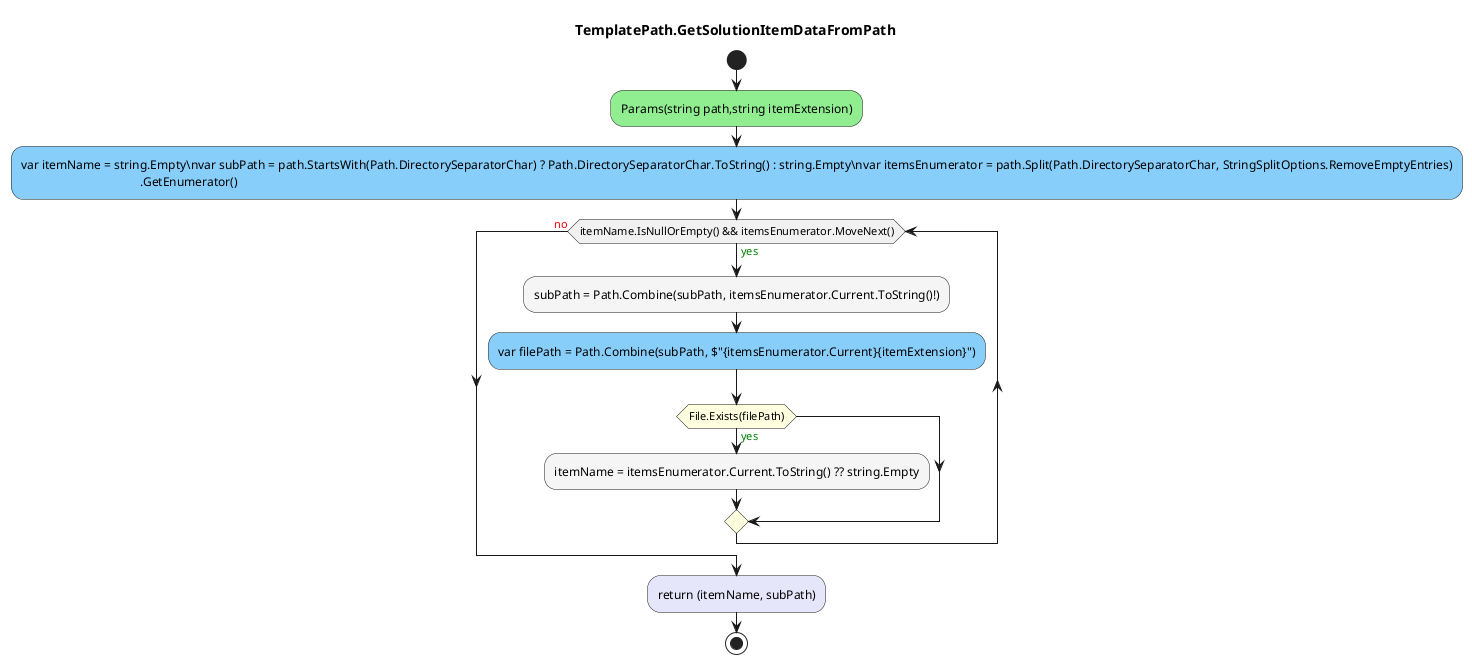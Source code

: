 @startuml TemplatePath.GetSolutionItemDataFromPath
title TemplatePath.GetSolutionItemDataFromPath
start
#LightGreen:Params(string path,string itemExtension);
#LightSkyBlue:var itemName = string.Empty\nvar subPath = path.StartsWith(Path.DirectorySeparatorChar) ? Path.DirectorySeparatorChar.ToString() : string.Empty\nvar itemsEnumerator = path.Split(Path.DirectorySeparatorChar, StringSplitOptions.RemoveEmptyEntries)
                                      .GetEnumerator();
while (itemName.IsNullOrEmpty() && itemsEnumerator.MoveNext()) is (<color:green>yes)
        #WhiteSmoke:subPath = Path.Combine(subPath, itemsEnumerator.Current.ToString()!);
        #LightSkyBlue:var filePath = Path.Combine(subPath, $"{itemsEnumerator.Current}{itemExtension}");
        #LightYellow:if (File.Exists(filePath)) then (<color:green>yes)
                #WhiteSmoke:itemName = itemsEnumerator.Current.ToString() ?? string.Empty;
        endif
endwhile (<color:red>no)
#Lavender:return (itemName, subPath);
stop
@enduml
